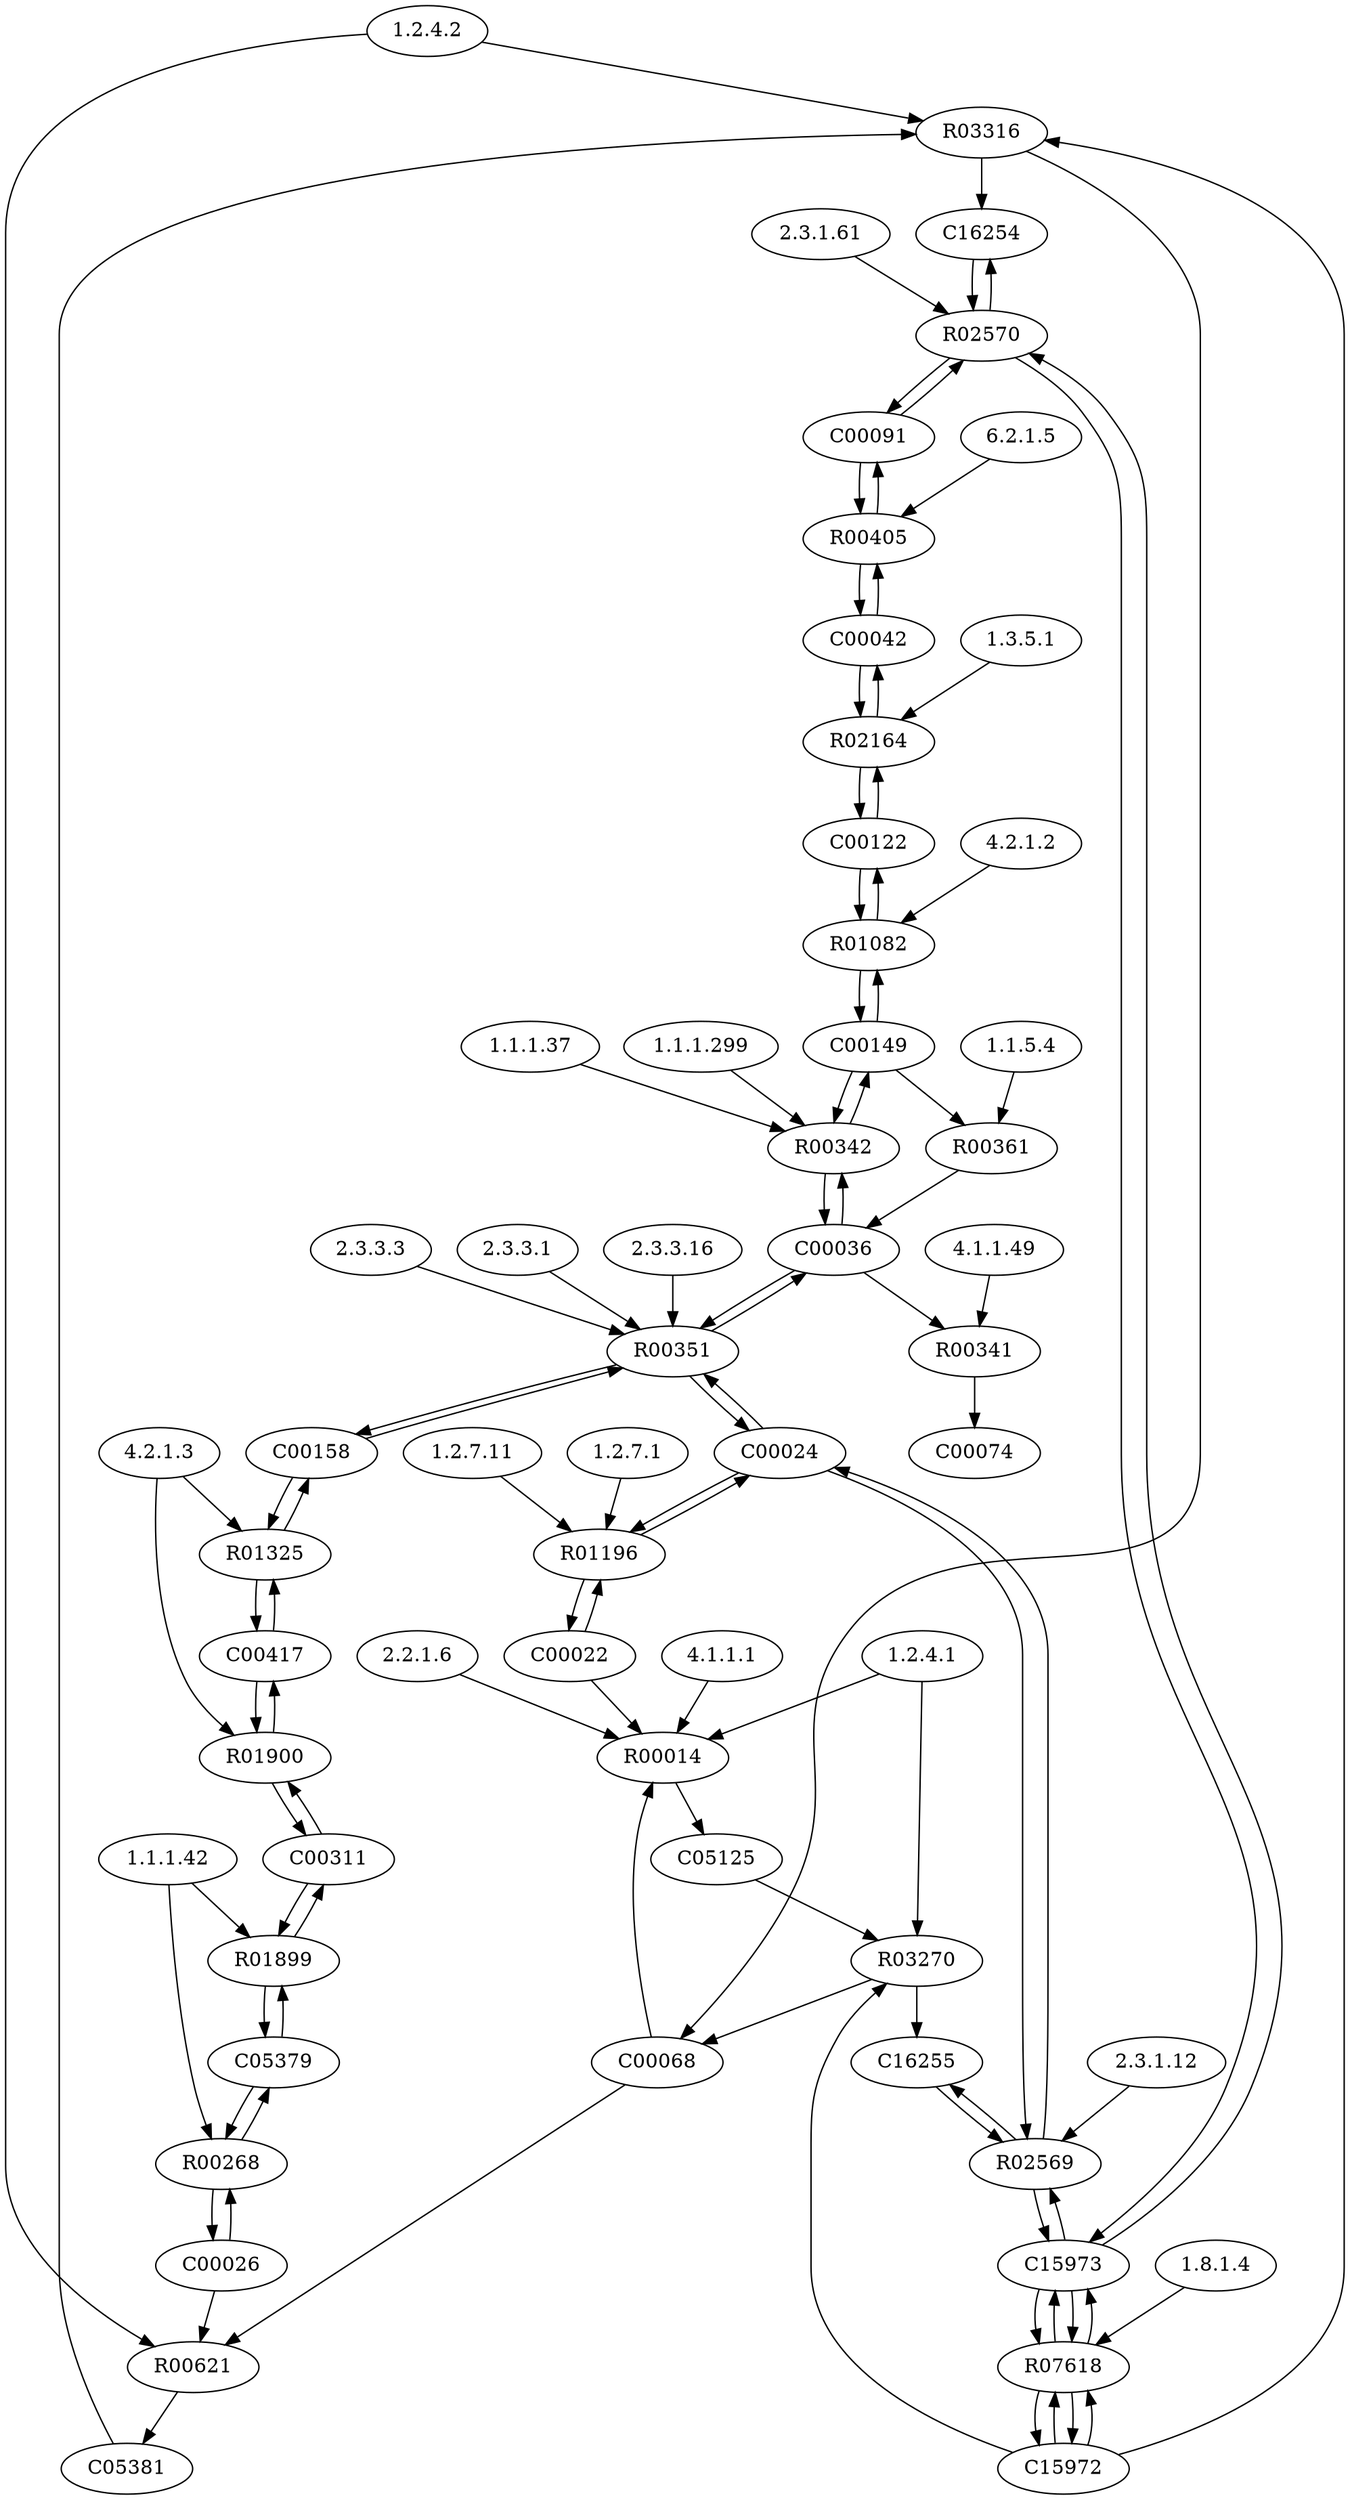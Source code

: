 digraph G {
"1.2.4.2" [type=E];
"4.1.1.49" [type=E];
"2.3.1.12" [type=E];
"1.2.7.11" [type=E];
"4.1.1.1" [type=E];
"1.1.5.4" [type=E];
"6.2.1.5" [type=E];
"2.3.1.61" [type=E];
"1.1.1.299" [type=E];
"4.2.1.3" [type=E];
"2.3.3.16" [type=E];
"4.2.1.2" [type=E];
"1.8.1.4" [type=E];
"1.2.7.1" [type=E];
"1.3.5.1" [type=E];
"2.2.1.6" [type=E];
"2.3.3.3" [type=E];
"1.1.1.37" [type=E];
"2.3.3.1" [type=E];
"1.2.4.1" [type=E];
"1.1.1.42" [type=E];
R00351 [type=R];
R03316 [type=R];
R00342 [type=R];
R07618 [type=R];
R01900 [type=R];
R02569 [type=R];
R02570 [type=R];
R00268 [type=R];
R00361 [type=R];
R00621 [type=R];
R01082 [type=R];
R02164 [type=R];
R01899 [type=R];
R00014 [type=R];
R01196 [type=R];
R01325 [type=R];
R03270 [type=R];
R00341 [type=R];
R00405 [type=R];
C00158 [type=C];
C00074 [type=C];
C00036 [type=C];
C00417 [type=C];
C16255 [type=C];
C00122 [type=C];
C00026 [type=C];
C00091 [type=C];
C16254 [type=C];
C00068 [type=C];
C00042 [type=C];
C00311 [type=C];
C05379 [type=C];
C00024 [type=C];
C05125 [type=C];
C00022 [type=C];
C05381 [type=C];
C15972 [type=C];
C15973 [type=C];
C00149 [type=C];
C15973 -> R07618;
R07618 -> C15973;
R07618 -> C15972;
C15972 -> R07618;
C00026 -> R00621;
C00068 -> R00621;
R00621 -> C05381;
C05381 -> R03316;
C15972 -> R03316;
R03316 -> C16254;
R03316 -> C00068;
C00091 -> R02570;
R02570 -> C00091;
C15973 -> R02570;
R02570 -> C15973;
R02570 -> C16254;
C16254 -> R02570;
C00042 -> R00405;
R00405 -> C00042;
R00405 -> C00091;
C00091 -> R00405;
C05379 -> R00268;
R00268 -> C05379;
R00268 -> C00026;
C00026 -> R00268;
C00311 -> R01899;
R01899 -> C00311;
R01899 -> C05379;
C05379 -> R01899;
C00042 -> R02164;
R02164 -> C00042;
R02164 -> C00122;
C00122 -> R02164;
C00149 -> R01082;
R01082 -> C00149;
R01082 -> C00122;
C00122 -> R01082;
C00417 -> R01900;
R01900 -> C00417;
R01900 -> C00311;
C00311 -> R01900;
C00158 -> R01325;
R01325 -> C00158;
R01325 -> C00417;
C00417 -> R01325;
C00024 -> R00351;
R00351 -> C00024;
C00036 -> R00351;
R00351 -> C00036;
R00351 -> C00158;
C00158 -> R00351;
C00149 -> R00342;
R00342 -> C00149;
R00342 -> C00036;
C00036 -> R00342;
C00068 -> R00014;
C00022 -> R00014;
R00014 -> C05125;
C15972 -> R03270;
C05125 -> R03270;
R03270 -> C16255;
R03270 -> C00068;
C15973 -> R07618;
R07618 -> C15973;
R07618 -> C15972;
C15972 -> R07618;
C15973 -> R02569;
R02569 -> C15973;
C00024 -> R02569;
R02569 -> C00024;
R02569 -> C16255;
C16255 -> R02569;
C00024 -> R01196;
R01196 -> C00024;
R01196 -> C00022;
C00022 -> R01196;
C00036 -> R00341;
R00341 -> C00074;
C00149 -> R00361;
R00361 -> C00036;
"2.3.3.1" -> R00351;
"2.3.3.3" -> R00351;
"2.3.3.16" -> R00351;
"1.2.4.2" -> R03316;
"1.1.1.37" -> R00342;
"1.1.1.299" -> R00342;
"1.8.1.4" -> R07618;
"4.2.1.3" -> R01900;
"2.3.1.12" -> R02569;
"2.3.1.61" -> R02570;
"1.1.1.42" -> R00268;
"1.1.5.4" -> R00361;
"1.2.4.2" -> R00621;
"4.2.1.2" -> R01082;
"1.3.5.1" -> R02164;
"1.1.1.42" -> R01899;
"1.2.4.1" -> R00014;
"2.2.1.6" -> R00014;
"4.1.1.1" -> R00014;
"1.2.7.1" -> R01196;
"1.2.7.11" -> R01196;
"4.2.1.3" -> R01325;
"1.2.4.1" -> R03270;
"4.1.1.49" -> R00341;
"6.2.1.5" -> R00405;
}
